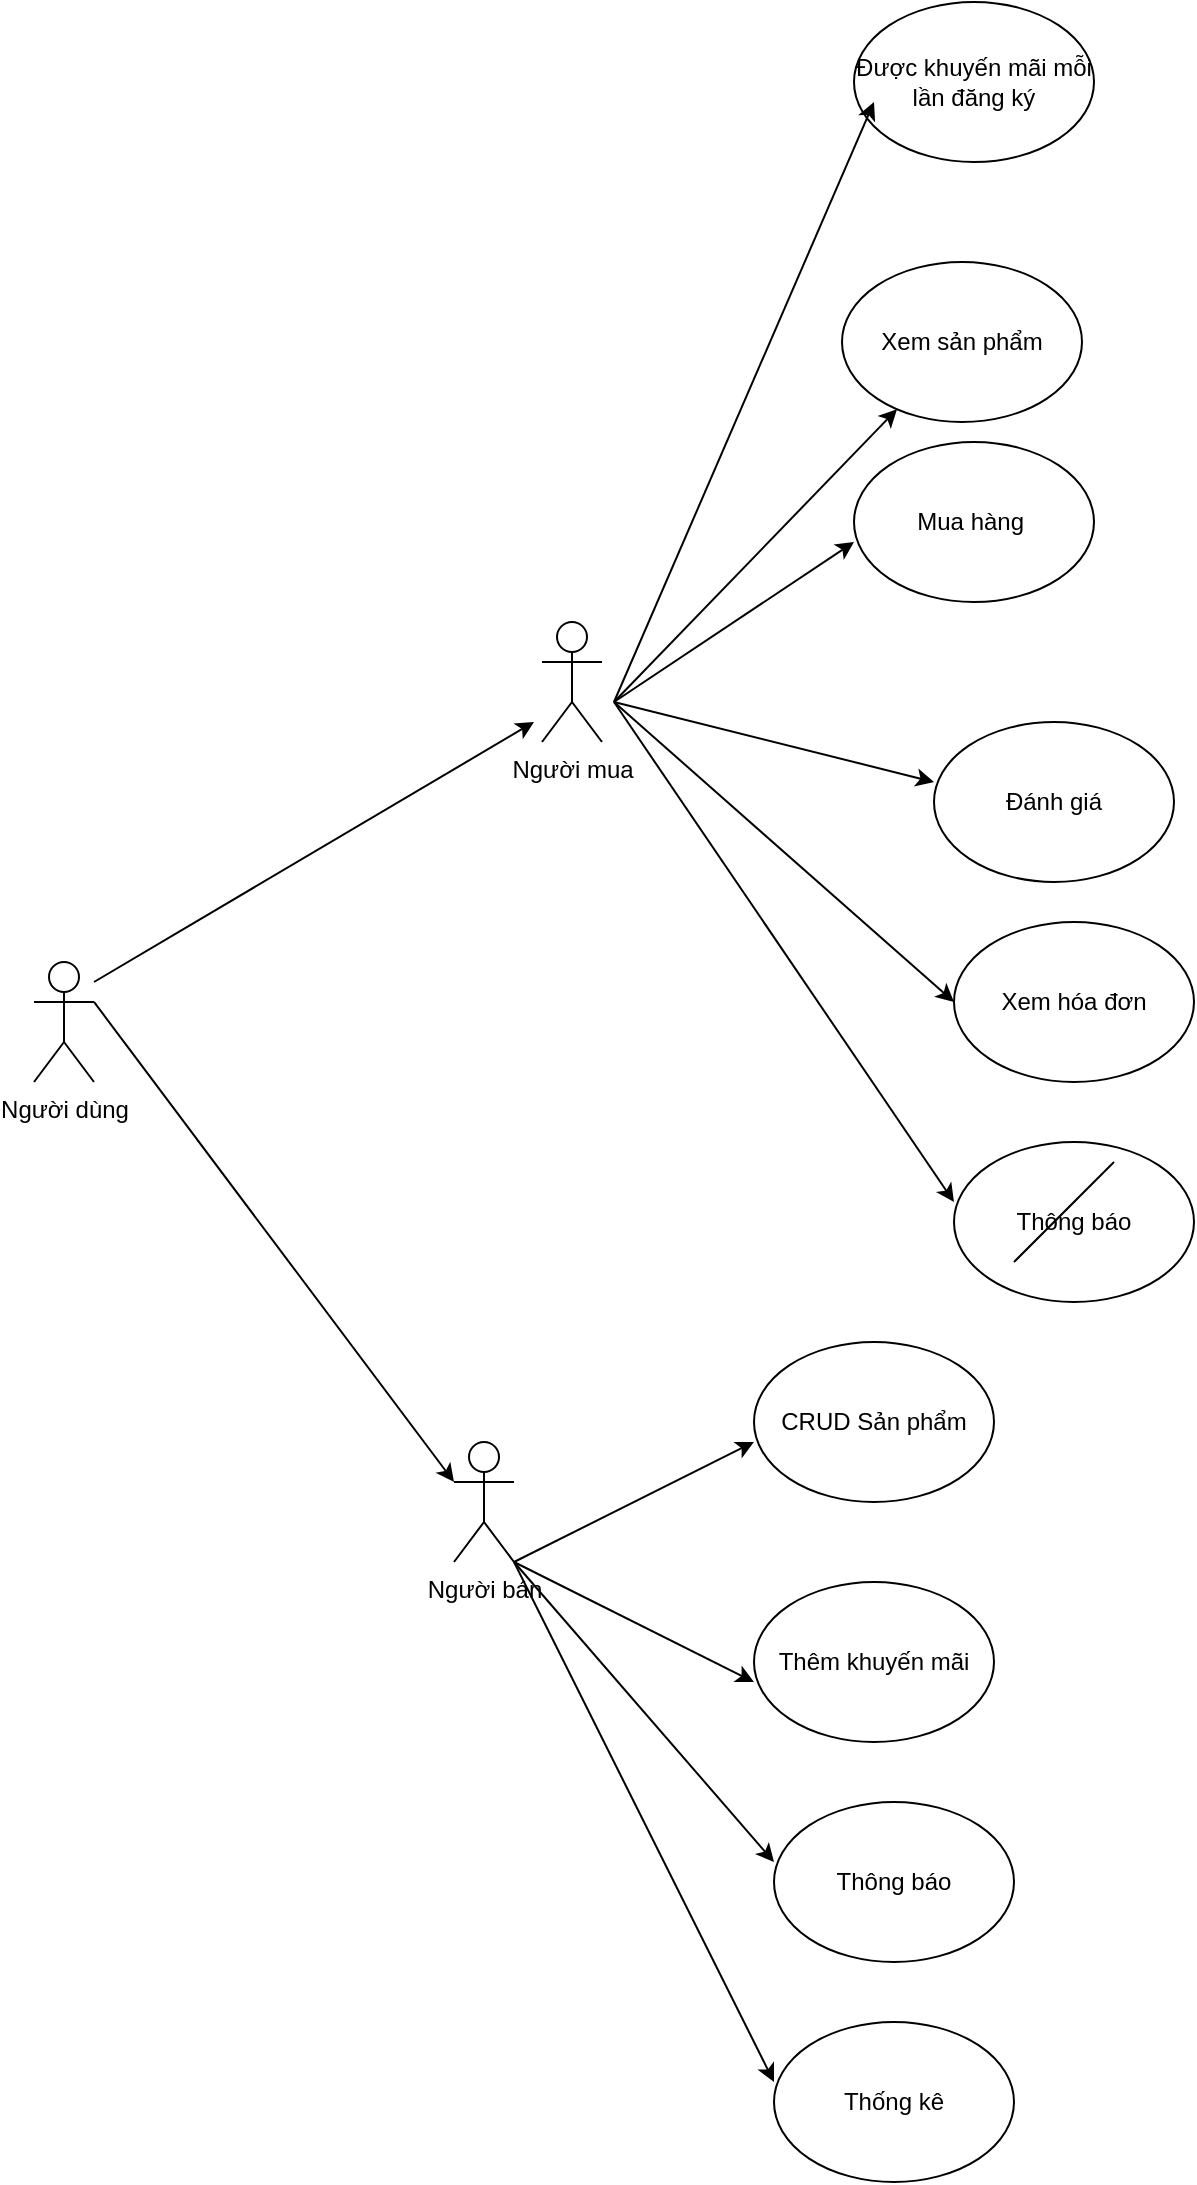 <mxfile version="18.1.1" type="device" pages="2"><diagram id="5AZAkWUlxoTX0RTOajvi" name="Use case"><mxGraphModel dx="2370" dy="2447" grid="1" gridSize="10" guides="1" tooltips="1" connect="1" arrows="1" fold="1" page="1" pageScale="1" pageWidth="827" pageHeight="1169" math="0" shadow="0"><root><mxCell id="0"/><mxCell id="1" parent="0"/><mxCell id="HifuPIYY2s3sFrBFquKR-23" value="Người dùng" style="shape=umlActor;verticalLabelPosition=bottom;verticalAlign=top;html=1;outlineConnect=0;" parent="1" vertex="1"><mxGeometry x="130" y="230" width="30" height="60" as="geometry"/></mxCell><mxCell id="HifuPIYY2s3sFrBFquKR-24" value="Người mua" style="shape=umlActor;verticalLabelPosition=bottom;verticalAlign=top;html=1;outlineConnect=0;" parent="1" vertex="1"><mxGeometry x="384" y="60" width="30" height="60" as="geometry"/></mxCell><mxCell id="HifuPIYY2s3sFrBFquKR-25" value="" style="endArrow=classic;html=1;rounded=0;" parent="1" edge="1"><mxGeometry width="50" height="50" relative="1" as="geometry"><mxPoint x="160" y="240" as="sourcePoint"/><mxPoint x="380" y="110" as="targetPoint"/></mxGeometry></mxCell><mxCell id="HifuPIYY2s3sFrBFquKR-26" value="" style="endArrow=classic;html=1;rounded=0;exitX=1;exitY=0.333;exitDx=0;exitDy=0;exitPerimeter=0;entryX=0;entryY=0.333;entryDx=0;entryDy=0;entryPerimeter=0;" parent="1" source="HifuPIYY2s3sFrBFquKR-23" target="HifuPIYY2s3sFrBFquKR-27" edge="1"><mxGeometry width="50" height="50" relative="1" as="geometry"><mxPoint x="250" y="350" as="sourcePoint"/><mxPoint x="330" y="430" as="targetPoint"/></mxGeometry></mxCell><mxCell id="HifuPIYY2s3sFrBFquKR-27" value="Người bán&lt;br&gt;" style="shape=umlActor;verticalLabelPosition=bottom;verticalAlign=top;html=1;outlineConnect=0;" parent="1" vertex="1"><mxGeometry x="340" y="470" width="30" height="60" as="geometry"/></mxCell><mxCell id="HifuPIYY2s3sFrBFquKR-30" value="" style="endArrow=classic;html=1;rounded=0;" parent="1" edge="1"><mxGeometry width="50" height="50" relative="1" as="geometry"><mxPoint x="420" y="100" as="sourcePoint"/><mxPoint x="540" y="20" as="targetPoint"/></mxGeometry></mxCell><mxCell id="HifuPIYY2s3sFrBFquKR-31" value="" style="endArrow=classic;html=1;rounded=0;" parent="1" edge="1"><mxGeometry width="50" height="50" relative="1" as="geometry"><mxPoint x="420" y="100" as="sourcePoint"/><mxPoint x="580" y="140" as="targetPoint"/></mxGeometry></mxCell><mxCell id="HifuPIYY2s3sFrBFquKR-32" value="Mua hàng&amp;nbsp;" style="ellipse;whiteSpace=wrap;html=1;" parent="1" vertex="1"><mxGeometry x="540" y="-30" width="120" height="80" as="geometry"/></mxCell><mxCell id="HifuPIYY2s3sFrBFquKR-33" value="Đánh giá" style="ellipse;whiteSpace=wrap;html=1;" parent="1" vertex="1"><mxGeometry x="580" y="110" width="120" height="80" as="geometry"/></mxCell><mxCell id="HifuPIYY2s3sFrBFquKR-34" value="" style="endArrow=classic;html=1;rounded=0;entryX=0;entryY=0.5;entryDx=0;entryDy=0;" parent="1" target="HifuPIYY2s3sFrBFquKR-35" edge="1"><mxGeometry width="50" height="50" relative="1" as="geometry"><mxPoint x="420" y="100" as="sourcePoint"/><mxPoint x="560" y="240" as="targetPoint"/></mxGeometry></mxCell><mxCell id="HifuPIYY2s3sFrBFquKR-35" value="Xem hóa đơn" style="ellipse;whiteSpace=wrap;html=1;" parent="1" vertex="1"><mxGeometry x="590" y="210" width="120" height="80" as="geometry"/></mxCell><mxCell id="HifuPIYY2s3sFrBFquKR-36" value="Thông báo" style="ellipse;whiteSpace=wrap;html=1;" parent="1" vertex="1"><mxGeometry x="590" y="320" width="120" height="80" as="geometry"/></mxCell><mxCell id="HifuPIYY2s3sFrBFquKR-37" value="" style="endArrow=classic;html=1;rounded=0;entryX=0;entryY=0.375;entryDx=0;entryDy=0;entryPerimeter=0;" parent="1" target="HifuPIYY2s3sFrBFquKR-36" edge="1"><mxGeometry width="50" height="50" relative="1" as="geometry"><mxPoint x="420" y="100" as="sourcePoint"/><mxPoint x="590" y="320" as="targetPoint"/></mxGeometry></mxCell><mxCell id="HifuPIYY2s3sFrBFquKR-38" value="" style="endArrow=classic;html=1;rounded=0;" parent="1" edge="1"><mxGeometry width="50" height="50" relative="1" as="geometry"><mxPoint x="370" y="530" as="sourcePoint"/><mxPoint x="490" y="470" as="targetPoint"/></mxGeometry></mxCell><mxCell id="HifuPIYY2s3sFrBFquKR-39" value="" style="endArrow=classic;html=1;rounded=0;" parent="1" target="HifuPIYY2s3sFrBFquKR-40" edge="1"><mxGeometry width="50" height="50" relative="1" as="geometry"><mxPoint x="420" y="100" as="sourcePoint"/><mxPoint x="540" y="10.0" as="targetPoint"/></mxGeometry></mxCell><mxCell id="HifuPIYY2s3sFrBFquKR-40" value="Xem sản phẩm" style="ellipse;whiteSpace=wrap;html=1;" parent="1" vertex="1"><mxGeometry x="534" y="-120" width="120" height="80" as="geometry"/></mxCell><mxCell id="HifuPIYY2s3sFrBFquKR-41" value="CRUD Sản phẩm" style="ellipse;whiteSpace=wrap;html=1;" parent="1" vertex="1"><mxGeometry x="490" y="420" width="120" height="80" as="geometry"/></mxCell><mxCell id="HifuPIYY2s3sFrBFquKR-42" value="" style="endArrow=classic;html=1;rounded=0;exitX=1;exitY=1;exitDx=0;exitDy=0;exitPerimeter=0;" parent="1" source="HifuPIYY2s3sFrBFquKR-27" edge="1"><mxGeometry width="50" height="50" relative="1" as="geometry"><mxPoint x="440" y="600" as="sourcePoint"/><mxPoint x="490" y="590" as="targetPoint"/></mxGeometry></mxCell><mxCell id="HifuPIYY2s3sFrBFquKR-43" value="Thêm khuyến mãi" style="ellipse;whiteSpace=wrap;html=1;" parent="1" vertex="1"><mxGeometry x="490" y="540" width="120" height="80" as="geometry"/></mxCell><mxCell id="HifuPIYY2s3sFrBFquKR-44" value="Thông báo" style="ellipse;whiteSpace=wrap;html=1;" parent="1" vertex="1"><mxGeometry x="500" y="650" width="120" height="80" as="geometry"/></mxCell><mxCell id="HifuPIYY2s3sFrBFquKR-45" value="" style="endArrow=classic;html=1;rounded=0;entryX=0;entryY=0.375;entryDx=0;entryDy=0;entryPerimeter=0;" parent="1" target="HifuPIYY2s3sFrBFquKR-44" edge="1"><mxGeometry width="50" height="50" relative="1" as="geometry"><mxPoint x="370" y="530" as="sourcePoint"/><mxPoint x="500" y="680" as="targetPoint"/></mxGeometry></mxCell><mxCell id="HifuPIYY2s3sFrBFquKR-46" value="Thống kê" style="ellipse;whiteSpace=wrap;html=1;" parent="1" vertex="1"><mxGeometry x="500" y="760" width="120" height="80" as="geometry"/></mxCell><mxCell id="HifuPIYY2s3sFrBFquKR-47" value="" style="endArrow=classic;html=1;rounded=0;entryX=0;entryY=0.375;entryDx=0;entryDy=0;entryPerimeter=0;" parent="1" source="HifuPIYY2s3sFrBFquKR-27" target="HifuPIYY2s3sFrBFquKR-46" edge="1"><mxGeometry width="50" height="50" relative="1" as="geometry"><mxPoint x="370" y="640" as="sourcePoint"/><mxPoint x="500" y="790" as="targetPoint"/></mxGeometry></mxCell><mxCell id="xZveaWf3kvC5GB-FWPSh-1" value="Được khuyến mãi mỗi lần đăng ký" style="ellipse;whiteSpace=wrap;html=1;" vertex="1" parent="1"><mxGeometry x="540" y="-250" width="120" height="80" as="geometry"/></mxCell><mxCell id="xZveaWf3kvC5GB-FWPSh-2" value="" style="endArrow=none;html=1;rounded=0;" edge="1" parent="1"><mxGeometry width="50" height="50" relative="1" as="geometry"><mxPoint x="620" y="380" as="sourcePoint"/><mxPoint x="670" y="330" as="targetPoint"/></mxGeometry></mxCell><mxCell id="xZveaWf3kvC5GB-FWPSh-3" value="" style="endArrow=classic;html=1;rounded=0;" edge="1" parent="1"><mxGeometry width="50" height="50" relative="1" as="geometry"><mxPoint x="420" y="100" as="sourcePoint"/><mxPoint x="550" y="-200" as="targetPoint"/></mxGeometry></mxCell></root></mxGraphModel></diagram><diagram id="OEJH_k_bKgQ1GxvNnnls" name="Entity"><mxGraphModel dx="3015" dy="1180" grid="1" gridSize="10" guides="1" tooltips="1" connect="1" arrows="1" fold="1" page="1" pageScale="1" pageWidth="827" pageHeight="1169" math="0" shadow="0"><root><mxCell id="0"/><mxCell id="1" parent="0"/><mxCell id="G7uhTEgWwKFKalpO9mdS-45" value="Sản phẩm" style="shape=table;startSize=30;container=1;collapsible=1;childLayout=tableLayout;fixedRows=1;rowLines=0;fontStyle=1;align=center;resizeLast=1;" parent="1" vertex="1"><mxGeometry x="-106" y="160" width="180" height="160" as="geometry"/></mxCell><mxCell id="G7uhTEgWwKFKalpO9mdS-46" value="" style="shape=tableRow;horizontal=0;startSize=0;swimlaneHead=0;swimlaneBody=0;fillColor=none;collapsible=0;dropTarget=0;points=[[0,0.5],[1,0.5]];portConstraint=eastwest;top=0;left=0;right=0;bottom=1;" parent="G7uhTEgWwKFKalpO9mdS-45" vertex="1"><mxGeometry y="30" width="180" height="30" as="geometry"/></mxCell><mxCell id="G7uhTEgWwKFKalpO9mdS-47" value="PK" style="shape=partialRectangle;connectable=0;fillColor=none;top=0;left=0;bottom=0;right=0;fontStyle=1;overflow=hidden;" parent="G7uhTEgWwKFKalpO9mdS-46" vertex="1"><mxGeometry width="30" height="30" as="geometry"><mxRectangle width="30" height="30" as="alternateBounds"/></mxGeometry></mxCell><mxCell id="G7uhTEgWwKFKalpO9mdS-48" value="Mã sản phẩm" style="shape=partialRectangle;connectable=0;fillColor=none;top=0;left=0;bottom=0;right=0;align=left;spacingLeft=6;fontStyle=5;overflow=hidden;" parent="G7uhTEgWwKFKalpO9mdS-46" vertex="1"><mxGeometry x="30" width="150" height="30" as="geometry"><mxRectangle width="150" height="30" as="alternateBounds"/></mxGeometry></mxCell><mxCell id="G7uhTEgWwKFKalpO9mdS-49" value="" style="shape=tableRow;horizontal=0;startSize=0;swimlaneHead=0;swimlaneBody=0;fillColor=none;collapsible=0;dropTarget=0;points=[[0,0.5],[1,0.5]];portConstraint=eastwest;top=0;left=0;right=0;bottom=0;" parent="G7uhTEgWwKFKalpO9mdS-45" vertex="1"><mxGeometry y="60" width="180" height="30" as="geometry"/></mxCell><mxCell id="G7uhTEgWwKFKalpO9mdS-50" value="" style="shape=partialRectangle;connectable=0;fillColor=none;top=0;left=0;bottom=0;right=0;editable=1;overflow=hidden;" parent="G7uhTEgWwKFKalpO9mdS-49" vertex="1"><mxGeometry width="30" height="30" as="geometry"><mxRectangle width="30" height="30" as="alternateBounds"/></mxGeometry></mxCell><mxCell id="G7uhTEgWwKFKalpO9mdS-51" value="Row 1" style="shape=partialRectangle;connectable=0;fillColor=none;top=0;left=0;bottom=0;right=0;align=left;spacingLeft=6;overflow=hidden;" parent="G7uhTEgWwKFKalpO9mdS-49" vertex="1"><mxGeometry x="30" width="150" height="30" as="geometry"><mxRectangle width="150" height="30" as="alternateBounds"/></mxGeometry></mxCell><mxCell id="G7uhTEgWwKFKalpO9mdS-52" value="" style="shape=tableRow;horizontal=0;startSize=0;swimlaneHead=0;swimlaneBody=0;fillColor=none;collapsible=0;dropTarget=0;points=[[0,0.5],[1,0.5]];portConstraint=eastwest;top=0;left=0;right=0;bottom=0;" parent="G7uhTEgWwKFKalpO9mdS-45" vertex="1"><mxGeometry y="90" width="180" height="30" as="geometry"/></mxCell><mxCell id="G7uhTEgWwKFKalpO9mdS-53" value="" style="shape=partialRectangle;connectable=0;fillColor=none;top=0;left=0;bottom=0;right=0;editable=1;overflow=hidden;" parent="G7uhTEgWwKFKalpO9mdS-52" vertex="1"><mxGeometry width="30" height="30" as="geometry"><mxRectangle width="30" height="30" as="alternateBounds"/></mxGeometry></mxCell><mxCell id="G7uhTEgWwKFKalpO9mdS-54" value="Row 2" style="shape=partialRectangle;connectable=0;fillColor=none;top=0;left=0;bottom=0;right=0;align=left;spacingLeft=6;overflow=hidden;" parent="G7uhTEgWwKFKalpO9mdS-52" vertex="1"><mxGeometry x="30" width="150" height="30" as="geometry"><mxRectangle width="150" height="30" as="alternateBounds"/></mxGeometry></mxCell><mxCell id="G7uhTEgWwKFKalpO9mdS-55" value="" style="shape=tableRow;horizontal=0;startSize=0;swimlaneHead=0;swimlaneBody=0;fillColor=none;collapsible=0;dropTarget=0;points=[[0,0.5],[1,0.5]];portConstraint=eastwest;top=0;left=0;right=0;bottom=0;" parent="G7uhTEgWwKFKalpO9mdS-45" vertex="1"><mxGeometry y="120" width="180" height="30" as="geometry"/></mxCell><mxCell id="G7uhTEgWwKFKalpO9mdS-56" value="" style="shape=partialRectangle;connectable=0;fillColor=none;top=0;left=0;bottom=0;right=0;editable=1;overflow=hidden;" parent="G7uhTEgWwKFKalpO9mdS-55" vertex="1"><mxGeometry width="30" height="30" as="geometry"><mxRectangle width="30" height="30" as="alternateBounds"/></mxGeometry></mxCell><mxCell id="G7uhTEgWwKFKalpO9mdS-57" value="Row 3" style="shape=partialRectangle;connectable=0;fillColor=none;top=0;left=0;bottom=0;right=0;align=left;spacingLeft=6;overflow=hidden;" parent="G7uhTEgWwKFKalpO9mdS-55" vertex="1"><mxGeometry x="30" width="150" height="30" as="geometry"><mxRectangle width="150" height="30" as="alternateBounds"/></mxGeometry></mxCell><mxCell id="V8V_Z4P8TojErj_d7Odf-1" value="Loại Sản Phẩm" style="shape=table;startSize=30;container=1;collapsible=1;childLayout=tableLayout;fixedRows=1;rowLines=0;fontStyle=1;align=center;resizeLast=1;" vertex="1" parent="1"><mxGeometry x="188" y="70" width="180" height="160" as="geometry"/></mxCell><mxCell id="V8V_Z4P8TojErj_d7Odf-2" value="" style="shape=tableRow;horizontal=0;startSize=0;swimlaneHead=0;swimlaneBody=0;fillColor=none;collapsible=0;dropTarget=0;points=[[0,0.5],[1,0.5]];portConstraint=eastwest;top=0;left=0;right=0;bottom=1;" vertex="1" parent="V8V_Z4P8TojErj_d7Odf-1"><mxGeometry y="30" width="180" height="30" as="geometry"/></mxCell><mxCell id="V8V_Z4P8TojErj_d7Odf-3" value="PK" style="shape=partialRectangle;connectable=0;fillColor=none;top=0;left=0;bottom=0;right=0;fontStyle=1;overflow=hidden;" vertex="1" parent="V8V_Z4P8TojErj_d7Odf-2"><mxGeometry width="30" height="30" as="geometry"><mxRectangle width="30" height="30" as="alternateBounds"/></mxGeometry></mxCell><mxCell id="V8V_Z4P8TojErj_d7Odf-4" value="Ma LSP" style="shape=partialRectangle;connectable=0;fillColor=none;top=0;left=0;bottom=0;right=0;align=left;spacingLeft=6;fontStyle=5;overflow=hidden;" vertex="1" parent="V8V_Z4P8TojErj_d7Odf-2"><mxGeometry x="30" width="150" height="30" as="geometry"><mxRectangle width="150" height="30" as="alternateBounds"/></mxGeometry></mxCell><mxCell id="V8V_Z4P8TojErj_d7Odf-5" value="" style="shape=tableRow;horizontal=0;startSize=0;swimlaneHead=0;swimlaneBody=0;fillColor=none;collapsible=0;dropTarget=0;points=[[0,0.5],[1,0.5]];portConstraint=eastwest;top=0;left=0;right=0;bottom=0;" vertex="1" parent="V8V_Z4P8TojErj_d7Odf-1"><mxGeometry y="60" width="180" height="30" as="geometry"/></mxCell><mxCell id="V8V_Z4P8TojErj_d7Odf-6" value="" style="shape=partialRectangle;connectable=0;fillColor=none;top=0;left=0;bottom=0;right=0;editable=1;overflow=hidden;" vertex="1" parent="V8V_Z4P8TojErj_d7Odf-5"><mxGeometry width="30" height="30" as="geometry"><mxRectangle width="30" height="30" as="alternateBounds"/></mxGeometry></mxCell><mxCell id="V8V_Z4P8TojErj_d7Odf-7" value="Row 1" style="shape=partialRectangle;connectable=0;fillColor=none;top=0;left=0;bottom=0;right=0;align=left;spacingLeft=6;overflow=hidden;" vertex="1" parent="V8V_Z4P8TojErj_d7Odf-5"><mxGeometry x="30" width="150" height="30" as="geometry"><mxRectangle width="150" height="30" as="alternateBounds"/></mxGeometry></mxCell><mxCell id="V8V_Z4P8TojErj_d7Odf-8" value="" style="shape=tableRow;horizontal=0;startSize=0;swimlaneHead=0;swimlaneBody=0;fillColor=none;collapsible=0;dropTarget=0;points=[[0,0.5],[1,0.5]];portConstraint=eastwest;top=0;left=0;right=0;bottom=0;" vertex="1" parent="V8V_Z4P8TojErj_d7Odf-1"><mxGeometry y="90" width="180" height="30" as="geometry"/></mxCell><mxCell id="V8V_Z4P8TojErj_d7Odf-9" value="" style="shape=partialRectangle;connectable=0;fillColor=none;top=0;left=0;bottom=0;right=0;editable=1;overflow=hidden;" vertex="1" parent="V8V_Z4P8TojErj_d7Odf-8"><mxGeometry width="30" height="30" as="geometry"><mxRectangle width="30" height="30" as="alternateBounds"/></mxGeometry></mxCell><mxCell id="V8V_Z4P8TojErj_d7Odf-10" value="Row 2" style="shape=partialRectangle;connectable=0;fillColor=none;top=0;left=0;bottom=0;right=0;align=left;spacingLeft=6;overflow=hidden;" vertex="1" parent="V8V_Z4P8TojErj_d7Odf-8"><mxGeometry x="30" width="150" height="30" as="geometry"><mxRectangle width="150" height="30" as="alternateBounds"/></mxGeometry></mxCell><mxCell id="V8V_Z4P8TojErj_d7Odf-11" value="" style="shape=tableRow;horizontal=0;startSize=0;swimlaneHead=0;swimlaneBody=0;fillColor=none;collapsible=0;dropTarget=0;points=[[0,0.5],[1,0.5]];portConstraint=eastwest;top=0;left=0;right=0;bottom=0;" vertex="1" parent="V8V_Z4P8TojErj_d7Odf-1"><mxGeometry y="120" width="180" height="30" as="geometry"/></mxCell><mxCell id="V8V_Z4P8TojErj_d7Odf-12" value="" style="shape=partialRectangle;connectable=0;fillColor=none;top=0;left=0;bottom=0;right=0;editable=1;overflow=hidden;" vertex="1" parent="V8V_Z4P8TojErj_d7Odf-11"><mxGeometry width="30" height="30" as="geometry"><mxRectangle width="30" height="30" as="alternateBounds"/></mxGeometry></mxCell><mxCell id="V8V_Z4P8TojErj_d7Odf-13" value="Row 3" style="shape=partialRectangle;connectable=0;fillColor=none;top=0;left=0;bottom=0;right=0;align=left;spacingLeft=6;overflow=hidden;" vertex="1" parent="V8V_Z4P8TojErj_d7Odf-11"><mxGeometry x="30" width="150" height="30" as="geometry"><mxRectangle width="150" height="30" as="alternateBounds"/></mxGeometry></mxCell><mxCell id="V8V_Z4P8TojErj_d7Odf-14" value="Bình Luận" style="shape=table;startSize=30;container=1;collapsible=1;childLayout=tableLayout;fixedRows=1;rowLines=0;fontStyle=1;align=center;resizeLast=1;" vertex="1" parent="1"><mxGeometry x="-346" y="100" width="180" height="170" as="geometry"/></mxCell><mxCell id="V8V_Z4P8TojErj_d7Odf-15" value="" style="shape=tableRow;horizontal=0;startSize=0;swimlaneHead=0;swimlaneBody=0;fillColor=none;collapsible=0;dropTarget=0;points=[[0,0.5],[1,0.5]];portConstraint=eastwest;top=0;left=0;right=0;bottom=1;" vertex="1" parent="V8V_Z4P8TojErj_d7Odf-14"><mxGeometry y="30" width="180" height="30" as="geometry"/></mxCell><mxCell id="V8V_Z4P8TojErj_d7Odf-16" value="PK" style="shape=partialRectangle;connectable=0;fillColor=none;top=0;left=0;bottom=0;right=0;fontStyle=1;overflow=hidden;" vertex="1" parent="V8V_Z4P8TojErj_d7Odf-15"><mxGeometry width="30" height="30" as="geometry"><mxRectangle width="30" height="30" as="alternateBounds"/></mxGeometry></mxCell><mxCell id="V8V_Z4P8TojErj_d7Odf-17" value="Mã Bình luận" style="shape=partialRectangle;connectable=0;fillColor=none;top=0;left=0;bottom=0;right=0;align=left;spacingLeft=6;fontStyle=5;overflow=hidden;" vertex="1" parent="V8V_Z4P8TojErj_d7Odf-15"><mxGeometry x="30" width="150" height="30" as="geometry"><mxRectangle width="150" height="30" as="alternateBounds"/></mxGeometry></mxCell><mxCell id="V8V_Z4P8TojErj_d7Odf-18" value="" style="shape=tableRow;horizontal=0;startSize=0;swimlaneHead=0;swimlaneBody=0;fillColor=none;collapsible=0;dropTarget=0;points=[[0,0.5],[1,0.5]];portConstraint=eastwest;top=0;left=0;right=0;bottom=0;" vertex="1" parent="V8V_Z4P8TojErj_d7Odf-14"><mxGeometry y="60" width="180" height="30" as="geometry"/></mxCell><mxCell id="V8V_Z4P8TojErj_d7Odf-19" value="" style="shape=partialRectangle;connectable=0;fillColor=none;top=0;left=0;bottom=0;right=0;editable=1;overflow=hidden;" vertex="1" parent="V8V_Z4P8TojErj_d7Odf-18"><mxGeometry width="30" height="30" as="geometry"><mxRectangle width="30" height="30" as="alternateBounds"/></mxGeometry></mxCell><mxCell id="V8V_Z4P8TojErj_d7Odf-20" value="Row 1" style="shape=partialRectangle;connectable=0;fillColor=none;top=0;left=0;bottom=0;right=0;align=left;spacingLeft=6;overflow=hidden;" vertex="1" parent="V8V_Z4P8TojErj_d7Odf-18"><mxGeometry x="30" width="150" height="30" as="geometry"><mxRectangle width="150" height="30" as="alternateBounds"/></mxGeometry></mxCell><mxCell id="V8V_Z4P8TojErj_d7Odf-21" value="" style="shape=tableRow;horizontal=0;startSize=0;swimlaneHead=0;swimlaneBody=0;fillColor=none;collapsible=0;dropTarget=0;points=[[0,0.5],[1,0.5]];portConstraint=eastwest;top=0;left=0;right=0;bottom=0;" vertex="1" parent="V8V_Z4P8TojErj_d7Odf-14"><mxGeometry y="90" width="180" height="30" as="geometry"/></mxCell><mxCell id="V8V_Z4P8TojErj_d7Odf-22" value="" style="shape=partialRectangle;connectable=0;fillColor=none;top=0;left=0;bottom=0;right=0;editable=1;overflow=hidden;" vertex="1" parent="V8V_Z4P8TojErj_d7Odf-21"><mxGeometry width="30" height="30" as="geometry"><mxRectangle width="30" height="30" as="alternateBounds"/></mxGeometry></mxCell><mxCell id="V8V_Z4P8TojErj_d7Odf-23" value="Row 2" style="shape=partialRectangle;connectable=0;fillColor=none;top=0;left=0;bottom=0;right=0;align=left;spacingLeft=6;overflow=hidden;" vertex="1" parent="V8V_Z4P8TojErj_d7Odf-21"><mxGeometry x="30" width="150" height="30" as="geometry"><mxRectangle width="150" height="30" as="alternateBounds"/></mxGeometry></mxCell><mxCell id="V8V_Z4P8TojErj_d7Odf-24" value="" style="shape=tableRow;horizontal=0;startSize=0;swimlaneHead=0;swimlaneBody=0;fillColor=none;collapsible=0;dropTarget=0;points=[[0,0.5],[1,0.5]];portConstraint=eastwest;top=0;left=0;right=0;bottom=0;" vertex="1" parent="V8V_Z4P8TojErj_d7Odf-14"><mxGeometry y="120" width="180" height="30" as="geometry"/></mxCell><mxCell id="V8V_Z4P8TojErj_d7Odf-25" value="" style="shape=partialRectangle;connectable=0;fillColor=none;top=0;left=0;bottom=0;right=0;editable=1;overflow=hidden;" vertex="1" parent="V8V_Z4P8TojErj_d7Odf-24"><mxGeometry width="30" height="30" as="geometry"><mxRectangle width="30" height="30" as="alternateBounds"/></mxGeometry></mxCell><mxCell id="V8V_Z4P8TojErj_d7Odf-26" value="Row 3" style="shape=partialRectangle;connectable=0;fillColor=none;top=0;left=0;bottom=0;right=0;align=left;spacingLeft=6;overflow=hidden;" vertex="1" parent="V8V_Z4P8TojErj_d7Odf-24"><mxGeometry x="30" width="150" height="30" as="geometry"><mxRectangle width="150" height="30" as="alternateBounds"/></mxGeometry></mxCell><mxCell id="V8V_Z4P8TojErj_d7Odf-27" value="Người dùng" style="shape=table;startSize=30;container=1;collapsible=1;childLayout=tableLayout;fixedRows=1;rowLines=0;fontStyle=1;align=center;resizeLast=1;" vertex="1" parent="1"><mxGeometry x="-26" y="630" width="180" height="160" as="geometry"/></mxCell><mxCell id="V8V_Z4P8TojErj_d7Odf-28" value="" style="shape=tableRow;horizontal=0;startSize=0;swimlaneHead=0;swimlaneBody=0;fillColor=none;collapsible=0;dropTarget=0;points=[[0,0.5],[1,0.5]];portConstraint=eastwest;top=0;left=0;right=0;bottom=1;" vertex="1" parent="V8V_Z4P8TojErj_d7Odf-27"><mxGeometry y="30" width="180" height="30" as="geometry"/></mxCell><mxCell id="V8V_Z4P8TojErj_d7Odf-29" value="PK" style="shape=partialRectangle;connectable=0;fillColor=none;top=0;left=0;bottom=0;right=0;fontStyle=1;overflow=hidden;" vertex="1" parent="V8V_Z4P8TojErj_d7Odf-28"><mxGeometry width="30" height="30" as="geometry"><mxRectangle width="30" height="30" as="alternateBounds"/></mxGeometry></mxCell><mxCell id="V8V_Z4P8TojErj_d7Odf-30" value="Mã người dùng" style="shape=partialRectangle;connectable=0;fillColor=none;top=0;left=0;bottom=0;right=0;align=left;spacingLeft=6;fontStyle=5;overflow=hidden;" vertex="1" parent="V8V_Z4P8TojErj_d7Odf-28"><mxGeometry x="30" width="150" height="30" as="geometry"><mxRectangle width="150" height="30" as="alternateBounds"/></mxGeometry></mxCell><mxCell id="V8V_Z4P8TojErj_d7Odf-31" value="" style="shape=tableRow;horizontal=0;startSize=0;swimlaneHead=0;swimlaneBody=0;fillColor=none;collapsible=0;dropTarget=0;points=[[0,0.5],[1,0.5]];portConstraint=eastwest;top=0;left=0;right=0;bottom=0;" vertex="1" parent="V8V_Z4P8TojErj_d7Odf-27"><mxGeometry y="60" width="180" height="30" as="geometry"/></mxCell><mxCell id="V8V_Z4P8TojErj_d7Odf-32" value="" style="shape=partialRectangle;connectable=0;fillColor=none;top=0;left=0;bottom=0;right=0;editable=1;overflow=hidden;" vertex="1" parent="V8V_Z4P8TojErj_d7Odf-31"><mxGeometry width="30" height="30" as="geometry"><mxRectangle width="30" height="30" as="alternateBounds"/></mxGeometry></mxCell><mxCell id="V8V_Z4P8TojErj_d7Odf-33" value="Row 1" style="shape=partialRectangle;connectable=0;fillColor=none;top=0;left=0;bottom=0;right=0;align=left;spacingLeft=6;overflow=hidden;" vertex="1" parent="V8V_Z4P8TojErj_d7Odf-31"><mxGeometry x="30" width="150" height="30" as="geometry"><mxRectangle width="150" height="30" as="alternateBounds"/></mxGeometry></mxCell><mxCell id="V8V_Z4P8TojErj_d7Odf-34" value="" style="shape=tableRow;horizontal=0;startSize=0;swimlaneHead=0;swimlaneBody=0;fillColor=none;collapsible=0;dropTarget=0;points=[[0,0.5],[1,0.5]];portConstraint=eastwest;top=0;left=0;right=0;bottom=0;" vertex="1" parent="V8V_Z4P8TojErj_d7Odf-27"><mxGeometry y="90" width="180" height="30" as="geometry"/></mxCell><mxCell id="V8V_Z4P8TojErj_d7Odf-35" value="" style="shape=partialRectangle;connectable=0;fillColor=none;top=0;left=0;bottom=0;right=0;editable=1;overflow=hidden;" vertex="1" parent="V8V_Z4P8TojErj_d7Odf-34"><mxGeometry width="30" height="30" as="geometry"><mxRectangle width="30" height="30" as="alternateBounds"/></mxGeometry></mxCell><mxCell id="V8V_Z4P8TojErj_d7Odf-36" value="Row 2" style="shape=partialRectangle;connectable=0;fillColor=none;top=0;left=0;bottom=0;right=0;align=left;spacingLeft=6;overflow=hidden;" vertex="1" parent="V8V_Z4P8TojErj_d7Odf-34"><mxGeometry x="30" width="150" height="30" as="geometry"><mxRectangle width="150" height="30" as="alternateBounds"/></mxGeometry></mxCell><mxCell id="V8V_Z4P8TojErj_d7Odf-37" value="" style="shape=tableRow;horizontal=0;startSize=0;swimlaneHead=0;swimlaneBody=0;fillColor=none;collapsible=0;dropTarget=0;points=[[0,0.5],[1,0.5]];portConstraint=eastwest;top=0;left=0;right=0;bottom=0;" vertex="1" parent="V8V_Z4P8TojErj_d7Odf-27"><mxGeometry y="120" width="180" height="30" as="geometry"/></mxCell><mxCell id="V8V_Z4P8TojErj_d7Odf-38" value="" style="shape=partialRectangle;connectable=0;fillColor=none;top=0;left=0;bottom=0;right=0;editable=1;overflow=hidden;" vertex="1" parent="V8V_Z4P8TojErj_d7Odf-37"><mxGeometry width="30" height="30" as="geometry"><mxRectangle width="30" height="30" as="alternateBounds"/></mxGeometry></mxCell><mxCell id="V8V_Z4P8TojErj_d7Odf-39" value="Row 3" style="shape=partialRectangle;connectable=0;fillColor=none;top=0;left=0;bottom=0;right=0;align=left;spacingLeft=6;overflow=hidden;" vertex="1" parent="V8V_Z4P8TojErj_d7Odf-37"><mxGeometry x="30" width="150" height="30" as="geometry"><mxRectangle width="150" height="30" as="alternateBounds"/></mxGeometry></mxCell><mxCell id="V8V_Z4P8TojErj_d7Odf-40" value="Hóa đơn" style="shape=table;startSize=30;container=1;collapsible=1;childLayout=tableLayout;fixedRows=1;rowLines=0;fontStyle=1;align=center;resizeLast=1;" vertex="1" parent="1"><mxGeometry x="-346" y="580" width="180" height="150" as="geometry"/></mxCell><mxCell id="V8V_Z4P8TojErj_d7Odf-41" value="" style="shape=tableRow;horizontal=0;startSize=0;swimlaneHead=0;swimlaneBody=0;fillColor=none;collapsible=0;dropTarget=0;points=[[0,0.5],[1,0.5]];portConstraint=eastwest;top=0;left=0;right=0;bottom=1;" vertex="1" parent="V8V_Z4P8TojErj_d7Odf-40"><mxGeometry y="30" width="180" height="20" as="geometry"/></mxCell><mxCell id="V8V_Z4P8TojErj_d7Odf-42" value="PK" style="shape=partialRectangle;connectable=0;fillColor=none;top=0;left=0;bottom=0;right=0;fontStyle=1;overflow=hidden;" vertex="1" parent="V8V_Z4P8TojErj_d7Odf-41"><mxGeometry width="30" height="20" as="geometry"><mxRectangle width="30" height="20" as="alternateBounds"/></mxGeometry></mxCell><mxCell id="V8V_Z4P8TojErj_d7Odf-43" value="Mã hóa đơn" style="shape=partialRectangle;connectable=0;fillColor=none;top=0;left=0;bottom=0;right=0;align=left;spacingLeft=6;fontStyle=5;overflow=hidden;" vertex="1" parent="V8V_Z4P8TojErj_d7Odf-41"><mxGeometry x="30" width="150" height="20" as="geometry"><mxRectangle width="150" height="20" as="alternateBounds"/></mxGeometry></mxCell><mxCell id="V8V_Z4P8TojErj_d7Odf-44" value="" style="shape=tableRow;horizontal=0;startSize=0;swimlaneHead=0;swimlaneBody=0;fillColor=none;collapsible=0;dropTarget=0;points=[[0,0.5],[1,0.5]];portConstraint=eastwest;top=0;left=0;right=0;bottom=0;" vertex="1" parent="V8V_Z4P8TojErj_d7Odf-40"><mxGeometry y="50" width="180" height="30" as="geometry"/></mxCell><mxCell id="V8V_Z4P8TojErj_d7Odf-45" value="" style="shape=partialRectangle;connectable=0;fillColor=none;top=0;left=0;bottom=0;right=0;editable=1;overflow=hidden;" vertex="1" parent="V8V_Z4P8TojErj_d7Odf-44"><mxGeometry width="30" height="30" as="geometry"><mxRectangle width="30" height="30" as="alternateBounds"/></mxGeometry></mxCell><mxCell id="V8V_Z4P8TojErj_d7Odf-46" value="Row 1" style="shape=partialRectangle;connectable=0;fillColor=none;top=0;left=0;bottom=0;right=0;align=left;spacingLeft=6;overflow=hidden;" vertex="1" parent="V8V_Z4P8TojErj_d7Odf-44"><mxGeometry x="30" width="150" height="30" as="geometry"><mxRectangle width="150" height="30" as="alternateBounds"/></mxGeometry></mxCell><mxCell id="V8V_Z4P8TojErj_d7Odf-47" value="" style="shape=tableRow;horizontal=0;startSize=0;swimlaneHead=0;swimlaneBody=0;fillColor=none;collapsible=0;dropTarget=0;points=[[0,0.5],[1,0.5]];portConstraint=eastwest;top=0;left=0;right=0;bottom=0;" vertex="1" parent="V8V_Z4P8TojErj_d7Odf-40"><mxGeometry y="80" width="180" height="30" as="geometry"/></mxCell><mxCell id="V8V_Z4P8TojErj_d7Odf-48" value="" style="shape=partialRectangle;connectable=0;fillColor=none;top=0;left=0;bottom=0;right=0;editable=1;overflow=hidden;" vertex="1" parent="V8V_Z4P8TojErj_d7Odf-47"><mxGeometry width="30" height="30" as="geometry"><mxRectangle width="30" height="30" as="alternateBounds"/></mxGeometry></mxCell><mxCell id="V8V_Z4P8TojErj_d7Odf-49" value="Row 2" style="shape=partialRectangle;connectable=0;fillColor=none;top=0;left=0;bottom=0;right=0;align=left;spacingLeft=6;overflow=hidden;" vertex="1" parent="V8V_Z4P8TojErj_d7Odf-47"><mxGeometry x="30" width="150" height="30" as="geometry"><mxRectangle width="150" height="30" as="alternateBounds"/></mxGeometry></mxCell><mxCell id="V8V_Z4P8TojErj_d7Odf-50" value="" style="shape=tableRow;horizontal=0;startSize=0;swimlaneHead=0;swimlaneBody=0;fillColor=none;collapsible=0;dropTarget=0;points=[[0,0.5],[1,0.5]];portConstraint=eastwest;top=0;left=0;right=0;bottom=0;" vertex="1" parent="V8V_Z4P8TojErj_d7Odf-40"><mxGeometry y="110" width="180" height="30" as="geometry"/></mxCell><mxCell id="V8V_Z4P8TojErj_d7Odf-51" value="" style="shape=partialRectangle;connectable=0;fillColor=none;top=0;left=0;bottom=0;right=0;editable=1;overflow=hidden;" vertex="1" parent="V8V_Z4P8TojErj_d7Odf-50"><mxGeometry width="30" height="30" as="geometry"><mxRectangle width="30" height="30" as="alternateBounds"/></mxGeometry></mxCell><mxCell id="V8V_Z4P8TojErj_d7Odf-52" value="Row 3" style="shape=partialRectangle;connectable=0;fillColor=none;top=0;left=0;bottom=0;right=0;align=left;spacingLeft=6;overflow=hidden;" vertex="1" parent="V8V_Z4P8TojErj_d7Odf-50"><mxGeometry x="30" width="150" height="30" as="geometry"><mxRectangle width="150" height="30" as="alternateBounds"/></mxGeometry></mxCell><mxCell id="V8V_Z4P8TojErj_d7Odf-53" value="Chi tiết hóa đơn" style="shape=table;startSize=30;container=1;collapsible=1;childLayout=tableLayout;fixedRows=1;rowLines=0;fontStyle=1;align=center;resizeLast=1;" vertex="1" parent="1"><mxGeometry x="-560" y="320" width="180" height="160" as="geometry"/></mxCell><mxCell id="V8V_Z4P8TojErj_d7Odf-54" value="" style="shape=tableRow;horizontal=0;startSize=0;swimlaneHead=0;swimlaneBody=0;fillColor=none;collapsible=0;dropTarget=0;points=[[0,0.5],[1,0.5]];portConstraint=eastwest;top=0;left=0;right=0;bottom=1;" vertex="1" parent="V8V_Z4P8TojErj_d7Odf-53"><mxGeometry y="30" width="180" height="30" as="geometry"/></mxCell><mxCell id="V8V_Z4P8TojErj_d7Odf-55" value="PK" style="shape=partialRectangle;connectable=0;fillColor=none;top=0;left=0;bottom=0;right=0;fontStyle=1;overflow=hidden;" vertex="1" parent="V8V_Z4P8TojErj_d7Odf-54"><mxGeometry width="30" height="30" as="geometry"><mxRectangle width="30" height="30" as="alternateBounds"/></mxGeometry></mxCell><mxCell id="V8V_Z4P8TojErj_d7Odf-56" value="Mã chi tiết hóa đơn" style="shape=partialRectangle;connectable=0;fillColor=none;top=0;left=0;bottom=0;right=0;align=left;spacingLeft=6;fontStyle=5;overflow=hidden;" vertex="1" parent="V8V_Z4P8TojErj_d7Odf-54"><mxGeometry x="30" width="150" height="30" as="geometry"><mxRectangle width="150" height="30" as="alternateBounds"/></mxGeometry></mxCell><mxCell id="V8V_Z4P8TojErj_d7Odf-57" value="" style="shape=tableRow;horizontal=0;startSize=0;swimlaneHead=0;swimlaneBody=0;fillColor=none;collapsible=0;dropTarget=0;points=[[0,0.5],[1,0.5]];portConstraint=eastwest;top=0;left=0;right=0;bottom=0;" vertex="1" parent="V8V_Z4P8TojErj_d7Odf-53"><mxGeometry y="60" width="180" height="30" as="geometry"/></mxCell><mxCell id="V8V_Z4P8TojErj_d7Odf-58" value="" style="shape=partialRectangle;connectable=0;fillColor=none;top=0;left=0;bottom=0;right=0;editable=1;overflow=hidden;" vertex="1" parent="V8V_Z4P8TojErj_d7Odf-57"><mxGeometry width="30" height="30" as="geometry"><mxRectangle width="30" height="30" as="alternateBounds"/></mxGeometry></mxCell><mxCell id="V8V_Z4P8TojErj_d7Odf-59" value="Row 1" style="shape=partialRectangle;connectable=0;fillColor=none;top=0;left=0;bottom=0;right=0;align=left;spacingLeft=6;overflow=hidden;" vertex="1" parent="V8V_Z4P8TojErj_d7Odf-57"><mxGeometry x="30" width="150" height="30" as="geometry"><mxRectangle width="150" height="30" as="alternateBounds"/></mxGeometry></mxCell><mxCell id="V8V_Z4P8TojErj_d7Odf-60" value="" style="shape=tableRow;horizontal=0;startSize=0;swimlaneHead=0;swimlaneBody=0;fillColor=none;collapsible=0;dropTarget=0;points=[[0,0.5],[1,0.5]];portConstraint=eastwest;top=0;left=0;right=0;bottom=0;" vertex="1" parent="V8V_Z4P8TojErj_d7Odf-53"><mxGeometry y="90" width="180" height="30" as="geometry"/></mxCell><mxCell id="V8V_Z4P8TojErj_d7Odf-61" value="" style="shape=partialRectangle;connectable=0;fillColor=none;top=0;left=0;bottom=0;right=0;editable=1;overflow=hidden;" vertex="1" parent="V8V_Z4P8TojErj_d7Odf-60"><mxGeometry width="30" height="30" as="geometry"><mxRectangle width="30" height="30" as="alternateBounds"/></mxGeometry></mxCell><mxCell id="V8V_Z4P8TojErj_d7Odf-62" value="Row 2" style="shape=partialRectangle;connectable=0;fillColor=none;top=0;left=0;bottom=0;right=0;align=left;spacingLeft=6;overflow=hidden;" vertex="1" parent="V8V_Z4P8TojErj_d7Odf-60"><mxGeometry x="30" width="150" height="30" as="geometry"><mxRectangle width="150" height="30" as="alternateBounds"/></mxGeometry></mxCell><mxCell id="V8V_Z4P8TojErj_d7Odf-63" value="" style="shape=tableRow;horizontal=0;startSize=0;swimlaneHead=0;swimlaneBody=0;fillColor=none;collapsible=0;dropTarget=0;points=[[0,0.5],[1,0.5]];portConstraint=eastwest;top=0;left=0;right=0;bottom=0;" vertex="1" parent="V8V_Z4P8TojErj_d7Odf-53"><mxGeometry y="120" width="180" height="30" as="geometry"/></mxCell><mxCell id="V8V_Z4P8TojErj_d7Odf-64" value="" style="shape=partialRectangle;connectable=0;fillColor=none;top=0;left=0;bottom=0;right=0;editable=1;overflow=hidden;" vertex="1" parent="V8V_Z4P8TojErj_d7Odf-63"><mxGeometry width="30" height="30" as="geometry"><mxRectangle width="30" height="30" as="alternateBounds"/></mxGeometry></mxCell><mxCell id="V8V_Z4P8TojErj_d7Odf-65" value="Row 3" style="shape=partialRectangle;connectable=0;fillColor=none;top=0;left=0;bottom=0;right=0;align=left;spacingLeft=6;overflow=hidden;" vertex="1" parent="V8V_Z4P8TojErj_d7Odf-63"><mxGeometry x="30" width="150" height="30" as="geometry"><mxRectangle width="150" height="30" as="alternateBounds"/></mxGeometry></mxCell><mxCell id="V8V_Z4P8TojErj_d7Odf-79" value="Giỏ hàng" style="shape=table;startSize=30;container=1;collapsible=1;childLayout=tableLayout;fixedRows=1;rowLines=0;fontStyle=1;align=center;resizeLast=1;" vertex="1" parent="1"><mxGeometry x="234" y="530" width="180" height="170" as="geometry"/></mxCell><mxCell id="V8V_Z4P8TojErj_d7Odf-80" value="" style="shape=tableRow;horizontal=0;startSize=0;swimlaneHead=0;swimlaneBody=0;fillColor=none;collapsible=0;dropTarget=0;points=[[0,0.5],[1,0.5]];portConstraint=eastwest;top=0;left=0;right=0;bottom=1;" vertex="1" parent="V8V_Z4P8TojErj_d7Odf-79"><mxGeometry y="30" width="180" height="40" as="geometry"/></mxCell><mxCell id="V8V_Z4P8TojErj_d7Odf-81" value="PK" style="shape=partialRectangle;connectable=0;fillColor=none;top=0;left=0;bottom=0;right=0;fontStyle=1;overflow=hidden;" vertex="1" parent="V8V_Z4P8TojErj_d7Odf-80"><mxGeometry width="30" height="40" as="geometry"><mxRectangle width="30" height="40" as="alternateBounds"/></mxGeometry></mxCell><mxCell id="V8V_Z4P8TojErj_d7Odf-82" value="Mã giỏ hàng" style="shape=partialRectangle;connectable=0;fillColor=none;top=0;left=0;bottom=0;right=0;align=left;spacingLeft=6;fontStyle=5;overflow=hidden;" vertex="1" parent="V8V_Z4P8TojErj_d7Odf-80"><mxGeometry x="30" width="150" height="40" as="geometry"><mxRectangle width="150" height="40" as="alternateBounds"/></mxGeometry></mxCell><mxCell id="V8V_Z4P8TojErj_d7Odf-83" value="" style="shape=tableRow;horizontal=0;startSize=0;swimlaneHead=0;swimlaneBody=0;fillColor=none;collapsible=0;dropTarget=0;points=[[0,0.5],[1,0.5]];portConstraint=eastwest;top=0;left=0;right=0;bottom=0;" vertex="1" parent="V8V_Z4P8TojErj_d7Odf-79"><mxGeometry y="70" width="180" height="30" as="geometry"/></mxCell><mxCell id="V8V_Z4P8TojErj_d7Odf-84" value="" style="shape=partialRectangle;connectable=0;fillColor=none;top=0;left=0;bottom=0;right=0;editable=1;overflow=hidden;" vertex="1" parent="V8V_Z4P8TojErj_d7Odf-83"><mxGeometry width="30" height="30" as="geometry"><mxRectangle width="30" height="30" as="alternateBounds"/></mxGeometry></mxCell><mxCell id="V8V_Z4P8TojErj_d7Odf-85" value="MÃ" style="shape=partialRectangle;connectable=0;fillColor=none;top=0;left=0;bottom=0;right=0;align=left;spacingLeft=6;overflow=hidden;" vertex="1" parent="V8V_Z4P8TojErj_d7Odf-83"><mxGeometry x="30" width="150" height="30" as="geometry"><mxRectangle width="150" height="30" as="alternateBounds"/></mxGeometry></mxCell><mxCell id="V8V_Z4P8TojErj_d7Odf-86" value="" style="shape=tableRow;horizontal=0;startSize=0;swimlaneHead=0;swimlaneBody=0;fillColor=none;collapsible=0;dropTarget=0;points=[[0,0.5],[1,0.5]];portConstraint=eastwest;top=0;left=0;right=0;bottom=0;" vertex="1" parent="V8V_Z4P8TojErj_d7Odf-79"><mxGeometry y="100" width="180" height="30" as="geometry"/></mxCell><mxCell id="V8V_Z4P8TojErj_d7Odf-87" value="" style="shape=partialRectangle;connectable=0;fillColor=none;top=0;left=0;bottom=0;right=0;editable=1;overflow=hidden;" vertex="1" parent="V8V_Z4P8TojErj_d7Odf-86"><mxGeometry width="30" height="30" as="geometry"><mxRectangle width="30" height="30" as="alternateBounds"/></mxGeometry></mxCell><mxCell id="V8V_Z4P8TojErj_d7Odf-88" value="Row 2" style="shape=partialRectangle;connectable=0;fillColor=none;top=0;left=0;bottom=0;right=0;align=left;spacingLeft=6;overflow=hidden;" vertex="1" parent="V8V_Z4P8TojErj_d7Odf-86"><mxGeometry x="30" width="150" height="30" as="geometry"><mxRectangle width="150" height="30" as="alternateBounds"/></mxGeometry></mxCell><mxCell id="V8V_Z4P8TojErj_d7Odf-89" value="" style="shape=tableRow;horizontal=0;startSize=0;swimlaneHead=0;swimlaneBody=0;fillColor=none;collapsible=0;dropTarget=0;points=[[0,0.5],[1,0.5]];portConstraint=eastwest;top=0;left=0;right=0;bottom=0;" vertex="1" parent="V8V_Z4P8TojErj_d7Odf-79"><mxGeometry y="130" width="180" height="30" as="geometry"/></mxCell><mxCell id="V8V_Z4P8TojErj_d7Odf-90" value="" style="shape=partialRectangle;connectable=0;fillColor=none;top=0;left=0;bottom=0;right=0;editable=1;overflow=hidden;" vertex="1" parent="V8V_Z4P8TojErj_d7Odf-89"><mxGeometry width="30" height="30" as="geometry"><mxRectangle width="30" height="30" as="alternateBounds"/></mxGeometry></mxCell><mxCell id="V8V_Z4P8TojErj_d7Odf-91" value="Row 3" style="shape=partialRectangle;connectable=0;fillColor=none;top=0;left=0;bottom=0;right=0;align=left;spacingLeft=6;overflow=hidden;" vertex="1" parent="V8V_Z4P8TojErj_d7Odf-89"><mxGeometry x="30" width="150" height="30" as="geometry"><mxRectangle width="150" height="30" as="alternateBounds"/></mxGeometry></mxCell><mxCell id="75ts19ozGGiCmlOkouDb-1" value="Thông báo" style="shape=table;startSize=30;container=1;collapsible=1;childLayout=tableLayout;fixedRows=1;rowLines=0;fontStyle=1;align=center;resizeLast=1;" vertex="1" parent="1"><mxGeometry x="-296" y="790" width="180" height="160" as="geometry"/></mxCell><mxCell id="75ts19ozGGiCmlOkouDb-2" value="" style="shape=tableRow;horizontal=0;startSize=0;swimlaneHead=0;swimlaneBody=0;fillColor=none;collapsible=0;dropTarget=0;points=[[0,0.5],[1,0.5]];portConstraint=eastwest;top=0;left=0;right=0;bottom=1;" vertex="1" parent="75ts19ozGGiCmlOkouDb-1"><mxGeometry y="30" width="180" height="30" as="geometry"/></mxCell><mxCell id="75ts19ozGGiCmlOkouDb-3" value="PK" style="shape=partialRectangle;connectable=0;fillColor=none;top=0;left=0;bottom=0;right=0;fontStyle=1;overflow=hidden;" vertex="1" parent="75ts19ozGGiCmlOkouDb-2"><mxGeometry width="30" height="30" as="geometry"><mxRectangle width="30" height="30" as="alternateBounds"/></mxGeometry></mxCell><mxCell id="75ts19ozGGiCmlOkouDb-4" value="Mã thông báo" style="shape=partialRectangle;connectable=0;fillColor=none;top=0;left=0;bottom=0;right=0;align=left;spacingLeft=6;fontStyle=5;overflow=hidden;" vertex="1" parent="75ts19ozGGiCmlOkouDb-2"><mxGeometry x="30" width="150" height="30" as="geometry"><mxRectangle width="150" height="30" as="alternateBounds"/></mxGeometry></mxCell><mxCell id="75ts19ozGGiCmlOkouDb-5" value="" style="shape=tableRow;horizontal=0;startSize=0;swimlaneHead=0;swimlaneBody=0;fillColor=none;collapsible=0;dropTarget=0;points=[[0,0.5],[1,0.5]];portConstraint=eastwest;top=0;left=0;right=0;bottom=0;" vertex="1" parent="75ts19ozGGiCmlOkouDb-1"><mxGeometry y="60" width="180" height="30" as="geometry"/></mxCell><mxCell id="75ts19ozGGiCmlOkouDb-6" value="" style="shape=partialRectangle;connectable=0;fillColor=none;top=0;left=0;bottom=0;right=0;editable=1;overflow=hidden;" vertex="1" parent="75ts19ozGGiCmlOkouDb-5"><mxGeometry width="30" height="30" as="geometry"><mxRectangle width="30" height="30" as="alternateBounds"/></mxGeometry></mxCell><mxCell id="75ts19ozGGiCmlOkouDb-7" value="Row 1" style="shape=partialRectangle;connectable=0;fillColor=none;top=0;left=0;bottom=0;right=0;align=left;spacingLeft=6;overflow=hidden;" vertex="1" parent="75ts19ozGGiCmlOkouDb-5"><mxGeometry x="30" width="150" height="30" as="geometry"><mxRectangle width="150" height="30" as="alternateBounds"/></mxGeometry></mxCell><mxCell id="75ts19ozGGiCmlOkouDb-8" value="" style="shape=tableRow;horizontal=0;startSize=0;swimlaneHead=0;swimlaneBody=0;fillColor=none;collapsible=0;dropTarget=0;points=[[0,0.5],[1,0.5]];portConstraint=eastwest;top=0;left=0;right=0;bottom=0;" vertex="1" parent="75ts19ozGGiCmlOkouDb-1"><mxGeometry y="90" width="180" height="30" as="geometry"/></mxCell><mxCell id="75ts19ozGGiCmlOkouDb-9" value="" style="shape=partialRectangle;connectable=0;fillColor=none;top=0;left=0;bottom=0;right=0;editable=1;overflow=hidden;" vertex="1" parent="75ts19ozGGiCmlOkouDb-8"><mxGeometry width="30" height="30" as="geometry"><mxRectangle width="30" height="30" as="alternateBounds"/></mxGeometry></mxCell><mxCell id="75ts19ozGGiCmlOkouDb-10" value="Row 2" style="shape=partialRectangle;connectable=0;fillColor=none;top=0;left=0;bottom=0;right=0;align=left;spacingLeft=6;overflow=hidden;" vertex="1" parent="75ts19ozGGiCmlOkouDb-8"><mxGeometry x="30" width="150" height="30" as="geometry"><mxRectangle width="150" height="30" as="alternateBounds"/></mxGeometry></mxCell><mxCell id="75ts19ozGGiCmlOkouDb-11" value="" style="shape=tableRow;horizontal=0;startSize=0;swimlaneHead=0;swimlaneBody=0;fillColor=none;collapsible=0;dropTarget=0;points=[[0,0.5],[1,0.5]];portConstraint=eastwest;top=0;left=0;right=0;bottom=0;" vertex="1" parent="75ts19ozGGiCmlOkouDb-1"><mxGeometry y="120" width="180" height="30" as="geometry"/></mxCell><mxCell id="75ts19ozGGiCmlOkouDb-12" value="" style="shape=partialRectangle;connectable=0;fillColor=none;top=0;left=0;bottom=0;right=0;editable=1;overflow=hidden;" vertex="1" parent="75ts19ozGGiCmlOkouDb-11"><mxGeometry width="30" height="30" as="geometry"><mxRectangle width="30" height="30" as="alternateBounds"/></mxGeometry></mxCell><mxCell id="75ts19ozGGiCmlOkouDb-13" value="Row 3" style="shape=partialRectangle;connectable=0;fillColor=none;top=0;left=0;bottom=0;right=0;align=left;spacingLeft=6;overflow=hidden;" vertex="1" parent="75ts19ozGGiCmlOkouDb-11"><mxGeometry x="30" width="150" height="30" as="geometry"><mxRectangle width="150" height="30" as="alternateBounds"/></mxGeometry></mxCell><mxCell id="07X-QnsLmfu21eRiepVQ-2" value="" style="edgeStyle=entityRelationEdgeStyle;fontSize=12;html=1;endArrow=ERoneToMany;rounded=0;entryX=1;entryY=0.5;entryDx=0;entryDy=0;exitX=0;exitY=0.5;exitDx=0;exitDy=0;" edge="1" parent="1" source="V8V_Z4P8TojErj_d7Odf-2" target="G7uhTEgWwKFKalpO9mdS-46"><mxGeometry width="100" height="100" relative="1" as="geometry"><mxPoint x="134" y="250" as="sourcePoint"/><mxPoint x="194" y="250" as="targetPoint"/></mxGeometry></mxCell><mxCell id="07X-QnsLmfu21eRiepVQ-3" value="" style="edgeStyle=entityRelationEdgeStyle;fontSize=12;html=1;endArrow=ERzeroToMany;endFill=1;rounded=0;entryX=1;entryY=0.5;entryDx=0;entryDy=0;exitX=0;exitY=0.5;exitDx=0;exitDy=0;" edge="1" parent="1" source="G7uhTEgWwKFKalpO9mdS-46" target="V8V_Z4P8TojErj_d7Odf-15"><mxGeometry width="100" height="100" relative="1" as="geometry"><mxPoint x="-186" y="200" as="sourcePoint"/><mxPoint x="-86" y="100" as="targetPoint"/></mxGeometry></mxCell><mxCell id="07X-QnsLmfu21eRiepVQ-19" value="Chi tiết giỏ hàng" style="shape=table;startSize=30;container=1;collapsible=1;childLayout=tableLayout;fixedRows=1;rowLines=0;fontStyle=1;align=center;resizeLast=1;" vertex="1" parent="1"><mxGeometry x="164" y="330" width="180" height="160" as="geometry"/></mxCell><mxCell id="07X-QnsLmfu21eRiepVQ-20" value="" style="shape=tableRow;horizontal=0;startSize=0;swimlaneHead=0;swimlaneBody=0;fillColor=none;collapsible=0;dropTarget=0;points=[[0,0.5],[1,0.5]];portConstraint=eastwest;top=0;left=0;right=0;bottom=0;" vertex="1" parent="07X-QnsLmfu21eRiepVQ-19"><mxGeometry y="30" width="180" height="30" as="geometry"/></mxCell><mxCell id="07X-QnsLmfu21eRiepVQ-21" value="PK,FK1" style="shape=partialRectangle;connectable=0;fillColor=none;top=0;left=0;bottom=0;right=0;fontStyle=1;overflow=hidden;" vertex="1" parent="07X-QnsLmfu21eRiepVQ-20"><mxGeometry width="60" height="30" as="geometry"><mxRectangle width="60" height="30" as="alternateBounds"/></mxGeometry></mxCell><mxCell id="07X-QnsLmfu21eRiepVQ-22" value="Mã giỏ hàng" style="shape=partialRectangle;connectable=0;fillColor=none;top=0;left=0;bottom=0;right=0;align=left;spacingLeft=6;fontStyle=5;overflow=hidden;" vertex="1" parent="07X-QnsLmfu21eRiepVQ-20"><mxGeometry x="60" width="120" height="30" as="geometry"><mxRectangle width="120" height="30" as="alternateBounds"/></mxGeometry></mxCell><mxCell id="07X-QnsLmfu21eRiepVQ-23" value="" style="shape=tableRow;horizontal=0;startSize=0;swimlaneHead=0;swimlaneBody=0;fillColor=none;collapsible=0;dropTarget=0;points=[[0,0.5],[1,0.5]];portConstraint=eastwest;top=0;left=0;right=0;bottom=1;" vertex="1" parent="07X-QnsLmfu21eRiepVQ-19"><mxGeometry y="60" width="180" height="30" as="geometry"/></mxCell><mxCell id="07X-QnsLmfu21eRiepVQ-24" value="PK,FK2" style="shape=partialRectangle;connectable=0;fillColor=none;top=0;left=0;bottom=0;right=0;fontStyle=1;overflow=hidden;" vertex="1" parent="07X-QnsLmfu21eRiepVQ-23"><mxGeometry width="60" height="30" as="geometry"><mxRectangle width="60" height="30" as="alternateBounds"/></mxGeometry></mxCell><mxCell id="07X-QnsLmfu21eRiepVQ-25" value="Sản phẩm" style="shape=partialRectangle;connectable=0;fillColor=none;top=0;left=0;bottom=0;right=0;align=left;spacingLeft=6;fontStyle=5;overflow=hidden;" vertex="1" parent="07X-QnsLmfu21eRiepVQ-23"><mxGeometry x="60" width="120" height="30" as="geometry"><mxRectangle width="120" height="30" as="alternateBounds"/></mxGeometry></mxCell><mxCell id="07X-QnsLmfu21eRiepVQ-26" value="" style="shape=tableRow;horizontal=0;startSize=0;swimlaneHead=0;swimlaneBody=0;fillColor=none;collapsible=0;dropTarget=0;points=[[0,0.5],[1,0.5]];portConstraint=eastwest;top=0;left=0;right=0;bottom=0;" vertex="1" parent="07X-QnsLmfu21eRiepVQ-19"><mxGeometry y="90" width="180" height="30" as="geometry"/></mxCell><mxCell id="07X-QnsLmfu21eRiepVQ-27" value="" style="shape=partialRectangle;connectable=0;fillColor=none;top=0;left=0;bottom=0;right=0;editable=1;overflow=hidden;" vertex="1" parent="07X-QnsLmfu21eRiepVQ-26"><mxGeometry width="60" height="30" as="geometry"><mxRectangle width="60" height="30" as="alternateBounds"/></mxGeometry></mxCell><mxCell id="07X-QnsLmfu21eRiepVQ-28" value="Row 3" style="shape=partialRectangle;connectable=0;fillColor=none;top=0;left=0;bottom=0;right=0;align=left;spacingLeft=6;overflow=hidden;" vertex="1" parent="07X-QnsLmfu21eRiepVQ-26"><mxGeometry x="60" width="120" height="30" as="geometry"><mxRectangle width="120" height="30" as="alternateBounds"/></mxGeometry></mxCell><mxCell id="07X-QnsLmfu21eRiepVQ-29" value="" style="shape=tableRow;horizontal=0;startSize=0;swimlaneHead=0;swimlaneBody=0;fillColor=none;collapsible=0;dropTarget=0;points=[[0,0.5],[1,0.5]];portConstraint=eastwest;top=0;left=0;right=0;bottom=0;" vertex="1" parent="07X-QnsLmfu21eRiepVQ-19"><mxGeometry y="120" width="180" height="30" as="geometry"/></mxCell><mxCell id="07X-QnsLmfu21eRiepVQ-30" value="" style="shape=partialRectangle;connectable=0;fillColor=none;top=0;left=0;bottom=0;right=0;editable=1;overflow=hidden;" vertex="1" parent="07X-QnsLmfu21eRiepVQ-29"><mxGeometry width="60" height="30" as="geometry"><mxRectangle width="60" height="30" as="alternateBounds"/></mxGeometry></mxCell><mxCell id="07X-QnsLmfu21eRiepVQ-31" value="Row 4" style="shape=partialRectangle;connectable=0;fillColor=none;top=0;left=0;bottom=0;right=0;align=left;spacingLeft=6;overflow=hidden;" vertex="1" parent="07X-QnsLmfu21eRiepVQ-29"><mxGeometry x="60" width="120" height="30" as="geometry"><mxRectangle width="120" height="30" as="alternateBounds"/></mxGeometry></mxCell><mxCell id="07X-QnsLmfu21eRiepVQ-32" value="" style="edgeStyle=entityRelationEdgeStyle;fontSize=12;html=1;endArrow=ERoneToMany;rounded=0;exitX=0.011;exitY=0.114;exitDx=0;exitDy=0;exitPerimeter=0;entryX=1;entryY=0.5;entryDx=0;entryDy=0;" edge="1" parent="1" source="07X-QnsLmfu21eRiepVQ-19" target="G7uhTEgWwKFKalpO9mdS-52"><mxGeometry width="100" height="100" relative="1" as="geometry"><mxPoint x="164" y="410" as="sourcePoint"/><mxPoint x="214" y="420" as="targetPoint"/></mxGeometry></mxCell><mxCell id="07X-QnsLmfu21eRiepVQ-33" value="" style="edgeStyle=entityRelationEdgeStyle;fontSize=12;html=1;endArrow=ERoneToMany;rounded=0;entryX=1.006;entryY=0.12;entryDx=0;entryDy=0;entryPerimeter=0;exitX=1;exitY=0;exitDx=0;exitDy=0;" edge="1" parent="1" source="V8V_Z4P8TojErj_d7Odf-79" target="07X-QnsLmfu21eRiepVQ-19"><mxGeometry width="100" height="100" relative="1" as="geometry"><mxPoint x="154" y="340" as="sourcePoint"/><mxPoint x="254" y="240" as="targetPoint"/></mxGeometry></mxCell><mxCell id="07X-QnsLmfu21eRiepVQ-34" value="" style="edgeStyle=entityRelationEdgeStyle;fontSize=12;html=1;endArrow=ERoneToMany;rounded=0;entryX=0;entryY=0;entryDx=0;entryDy=0;entryPerimeter=0;exitX=1.019;exitY=0.132;exitDx=0;exitDy=0;exitPerimeter=0;" edge="1" parent="1" source="V8V_Z4P8TojErj_d7Odf-53" target="G7uhTEgWwKFKalpO9mdS-55"><mxGeometry width="100" height="100" relative="1" as="geometry"><mxPoint x="-136" y="490" as="sourcePoint"/><mxPoint x="-36" y="390" as="targetPoint"/></mxGeometry></mxCell><mxCell id="07X-QnsLmfu21eRiepVQ-35" value="" style="edgeStyle=entityRelationEdgeStyle;fontSize=12;html=1;endArrow=ERoneToMany;rounded=0;exitX=-0.013;exitY=0.131;exitDx=0;exitDy=0;exitPerimeter=0;" edge="1" parent="1" source="V8V_Z4P8TojErj_d7Odf-40" target="V8V_Z4P8TojErj_d7Odf-63"><mxGeometry width="100" height="100" relative="1" as="geometry"><mxPoint x="-496" y="500" as="sourcePoint"/><mxPoint x="-356" y="360" as="targetPoint"/></mxGeometry></mxCell><mxCell id="07X-QnsLmfu21eRiepVQ-36" value="" style="edgeStyle=entityRelationEdgeStyle;fontSize=12;html=1;endArrow=ERoneToMany;rounded=0;exitX=0.011;exitY=0.096;exitDx=0;exitDy=0;exitPerimeter=0;entryX=1;entryY=0.133;entryDx=0;entryDy=0;entryPerimeter=0;" edge="1" parent="1" source="V8V_Z4P8TojErj_d7Odf-27" target="V8V_Z4P8TojErj_d7Odf-40"><mxGeometry width="100" height="100" relative="1" as="geometry"><mxPoint x="54" y="620" as="sourcePoint"/><mxPoint x="-16" y="570" as="targetPoint"/></mxGeometry></mxCell><mxCell id="07X-QnsLmfu21eRiepVQ-37" value="" style="edgeStyle=entityRelationEdgeStyle;fontSize=12;html=1;endArrow=ERoneToMany;rounded=0;entryX=-0.005;entryY=0.116;entryDx=0;entryDy=0;entryPerimeter=0;exitX=1.011;exitY=0.105;exitDx=0;exitDy=0;exitPerimeter=0;" edge="1" parent="1" source="V8V_Z4P8TojErj_d7Odf-27" target="V8V_Z4P8TojErj_d7Odf-79"><mxGeometry width="100" height="100" relative="1" as="geometry"><mxPoint x="264" y="680" as="sourcePoint"/><mxPoint x="364" y="580" as="targetPoint"/></mxGeometry></mxCell><mxCell id="07X-QnsLmfu21eRiepVQ-38" value="" style="edgeStyle=entityRelationEdgeStyle;fontSize=12;html=1;endArrow=ERoneToMany;rounded=0;exitX=0;exitY=0.5;exitDx=0;exitDy=0;entryX=1;entryY=0.125;entryDx=0;entryDy=0;entryPerimeter=0;" edge="1" parent="1" source="V8V_Z4P8TojErj_d7Odf-34" target="75ts19ozGGiCmlOkouDb-1"><mxGeometry width="100" height="100" relative="1" as="geometry"><mxPoint x="-116" y="810" as="sourcePoint"/><mxPoint x="-66" y="850" as="targetPoint"/></mxGeometry></mxCell><mxCell id="07X-QnsLmfu21eRiepVQ-39" value="Khuyến mãi" style="shape=table;startSize=30;container=1;collapsible=1;childLayout=tableLayout;fixedRows=1;rowLines=0;fontStyle=1;align=center;resizeLast=1;" vertex="1" parent="1"><mxGeometry x="-96" y="390" width="180" height="150" as="geometry"/></mxCell><mxCell id="07X-QnsLmfu21eRiepVQ-40" value="" style="shape=tableRow;horizontal=0;startSize=0;swimlaneHead=0;swimlaneBody=0;fillColor=none;collapsible=0;dropTarget=0;points=[[0,0.5],[1,0.5]];portConstraint=eastwest;top=0;left=0;right=0;bottom=0;" vertex="1" parent="07X-QnsLmfu21eRiepVQ-39"><mxGeometry y="30" width="180" height="30" as="geometry"/></mxCell><mxCell id="07X-QnsLmfu21eRiepVQ-41" value="PK,FK1" style="shape=partialRectangle;connectable=0;fillColor=none;top=0;left=0;bottom=0;right=0;fontStyle=1;overflow=hidden;" vertex="1" parent="07X-QnsLmfu21eRiepVQ-40"><mxGeometry width="60" height="30" as="geometry"><mxRectangle width="60" height="30" as="alternateBounds"/></mxGeometry></mxCell><mxCell id="07X-QnsLmfu21eRiepVQ-42" value="Mã người dùng" style="shape=partialRectangle;connectable=0;fillColor=none;top=0;left=0;bottom=0;right=0;align=left;spacingLeft=6;fontStyle=5;overflow=hidden;" vertex="1" parent="07X-QnsLmfu21eRiepVQ-40"><mxGeometry x="60" width="120" height="30" as="geometry"><mxRectangle width="120" height="30" as="alternateBounds"/></mxGeometry></mxCell><mxCell id="07X-QnsLmfu21eRiepVQ-43" value="" style="shape=tableRow;horizontal=0;startSize=0;swimlaneHead=0;swimlaneBody=0;fillColor=none;collapsible=0;dropTarget=0;points=[[0,0.5],[1,0.5]];portConstraint=eastwest;top=0;left=0;right=0;bottom=1;" vertex="1" parent="07X-QnsLmfu21eRiepVQ-39"><mxGeometry y="60" width="180" height="20" as="geometry"/></mxCell><mxCell id="07X-QnsLmfu21eRiepVQ-44" value="PK,FK2" style="shape=partialRectangle;connectable=0;fillColor=none;top=0;left=0;bottom=0;right=0;fontStyle=1;overflow=hidden;" vertex="1" parent="07X-QnsLmfu21eRiepVQ-43"><mxGeometry width="60" height="20" as="geometry"><mxRectangle width="60" height="20" as="alternateBounds"/></mxGeometry></mxCell><mxCell id="07X-QnsLmfu21eRiepVQ-45" value="Mã sản phẩm" style="shape=partialRectangle;connectable=0;fillColor=none;top=0;left=0;bottom=0;right=0;align=left;spacingLeft=6;fontStyle=5;overflow=hidden;" vertex="1" parent="07X-QnsLmfu21eRiepVQ-43"><mxGeometry x="60" width="120" height="20" as="geometry"><mxRectangle width="120" height="20" as="alternateBounds"/></mxGeometry></mxCell><mxCell id="07X-QnsLmfu21eRiepVQ-46" value="" style="shape=tableRow;horizontal=0;startSize=0;swimlaneHead=0;swimlaneBody=0;fillColor=none;collapsible=0;dropTarget=0;points=[[0,0.5],[1,0.5]];portConstraint=eastwest;top=0;left=0;right=0;bottom=0;" vertex="1" parent="07X-QnsLmfu21eRiepVQ-39"><mxGeometry y="80" width="180" height="30" as="geometry"/></mxCell><mxCell id="07X-QnsLmfu21eRiepVQ-47" value="" style="shape=partialRectangle;connectable=0;fillColor=none;top=0;left=0;bottom=0;right=0;editable=1;overflow=hidden;" vertex="1" parent="07X-QnsLmfu21eRiepVQ-46"><mxGeometry width="60" height="30" as="geometry"><mxRectangle width="60" height="30" as="alternateBounds"/></mxGeometry></mxCell><mxCell id="07X-QnsLmfu21eRiepVQ-48" value="Ngày kết thúc" style="shape=partialRectangle;connectable=0;fillColor=none;top=0;left=0;bottom=0;right=0;align=left;spacingLeft=6;overflow=hidden;" vertex="1" parent="07X-QnsLmfu21eRiepVQ-46"><mxGeometry x="60" width="120" height="30" as="geometry"><mxRectangle width="120" height="30" as="alternateBounds"/></mxGeometry></mxCell><mxCell id="07X-QnsLmfu21eRiepVQ-49" value="" style="shape=tableRow;horizontal=0;startSize=0;swimlaneHead=0;swimlaneBody=0;fillColor=none;collapsible=0;dropTarget=0;points=[[0,0.5],[1,0.5]];portConstraint=eastwest;top=0;left=0;right=0;bottom=0;" vertex="1" parent="07X-QnsLmfu21eRiepVQ-39"><mxGeometry y="110" width="180" height="30" as="geometry"/></mxCell><mxCell id="07X-QnsLmfu21eRiepVQ-50" value="" style="shape=partialRectangle;connectable=0;fillColor=none;top=0;left=0;bottom=0;right=0;editable=1;overflow=hidden;" vertex="1" parent="07X-QnsLmfu21eRiepVQ-49"><mxGeometry width="60" height="30" as="geometry"><mxRectangle width="60" height="30" as="alternateBounds"/></mxGeometry></mxCell><mxCell id="07X-QnsLmfu21eRiepVQ-51" value="Row 4" style="shape=partialRectangle;connectable=0;fillColor=none;top=0;left=0;bottom=0;right=0;align=left;spacingLeft=6;overflow=hidden;" vertex="1" parent="07X-QnsLmfu21eRiepVQ-49"><mxGeometry x="60" width="120" height="30" as="geometry"><mxRectangle width="120" height="30" as="alternateBounds"/></mxGeometry></mxCell><mxCell id="07X-QnsLmfu21eRiepVQ-54" value="" style="edgeStyle=entityRelationEdgeStyle;fontSize=12;html=1;endArrow=ERoneToMany;rounded=0;" edge="1" parent="1"><mxGeometry width="100" height="100" relative="1" as="geometry"><mxPoint x="-36" y="320" as="sourcePoint"/><mxPoint x="-96" y="420" as="targetPoint"/></mxGeometry></mxCell><mxCell id="07X-QnsLmfu21eRiepVQ-55" value="" style="edgeStyle=entityRelationEdgeStyle;fontSize=12;html=1;endArrow=ERoneToMany;rounded=0;exitX=0.5;exitY=1;exitDx=0;exitDy=0;" edge="1" parent="1" source="07X-QnsLmfu21eRiepVQ-39"><mxGeometry width="100" height="100" relative="1" as="geometry"><mxPoint x="-6" y="650" as="sourcePoint"/><mxPoint x="60" y="630" as="targetPoint"/></mxGeometry></mxCell></root></mxGraphModel></diagram></mxfile>